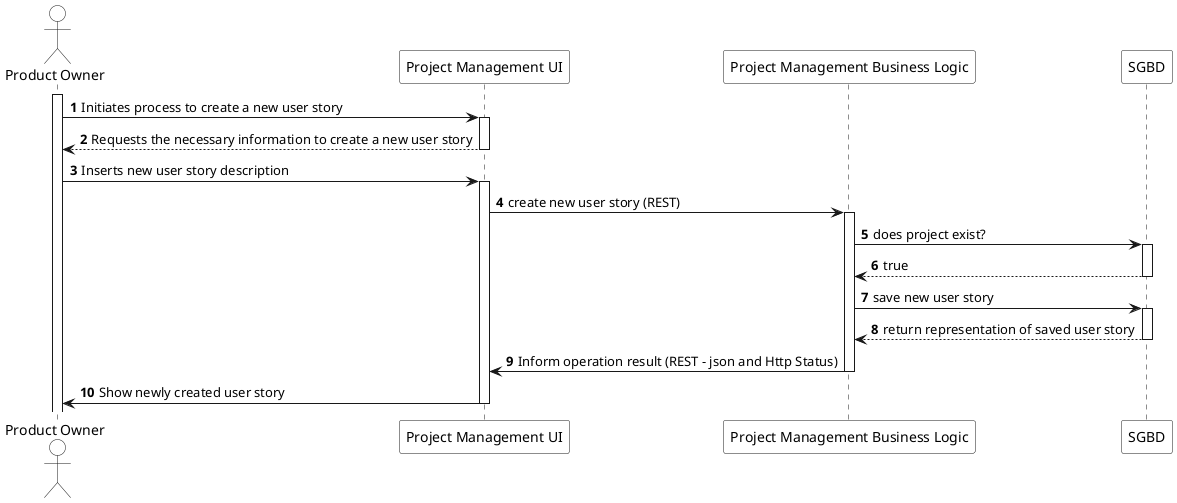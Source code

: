 @startuml
autonumber
actor "Product Owner" #FFFFFF
participant "Project Management UI" #FFFFFF
participant "Project Management Business Logic" #FFFFFF
participant "SGBD" #FFFFFF

activate "Product Owner"
"Product Owner" -> "Project Management UI" ++: Initiates process to create a new user story

"Project Management UI" --> "Product Owner" : Requests the necessary information to create a new user story
deactivate "Project Management UI"

"Product Owner" -> "Project Management UI" ++: Inserts new user story description

"Project Management UI" -> "Project Management Business Logic" ++: create new user story (REST)

"Project Management Business Logic" -> "SGBD" ++ : does project exist?

"SGBD" --> "Project Management Business Logic" : true
deactivate "SGBD"

"Project Management Business Logic"  -> "SGBD" ++: save new user story

"SGBD" --> "Project Management Business Logic"  : return representation of saved user story
deactivate

"Project Management Business Logic" -> "Project Management UI" : Inform operation result (REST - json and Http Status)
deactivate

"Project Management UI" -> "Product Owner" : Show newly created user story
deactivate

@enduml